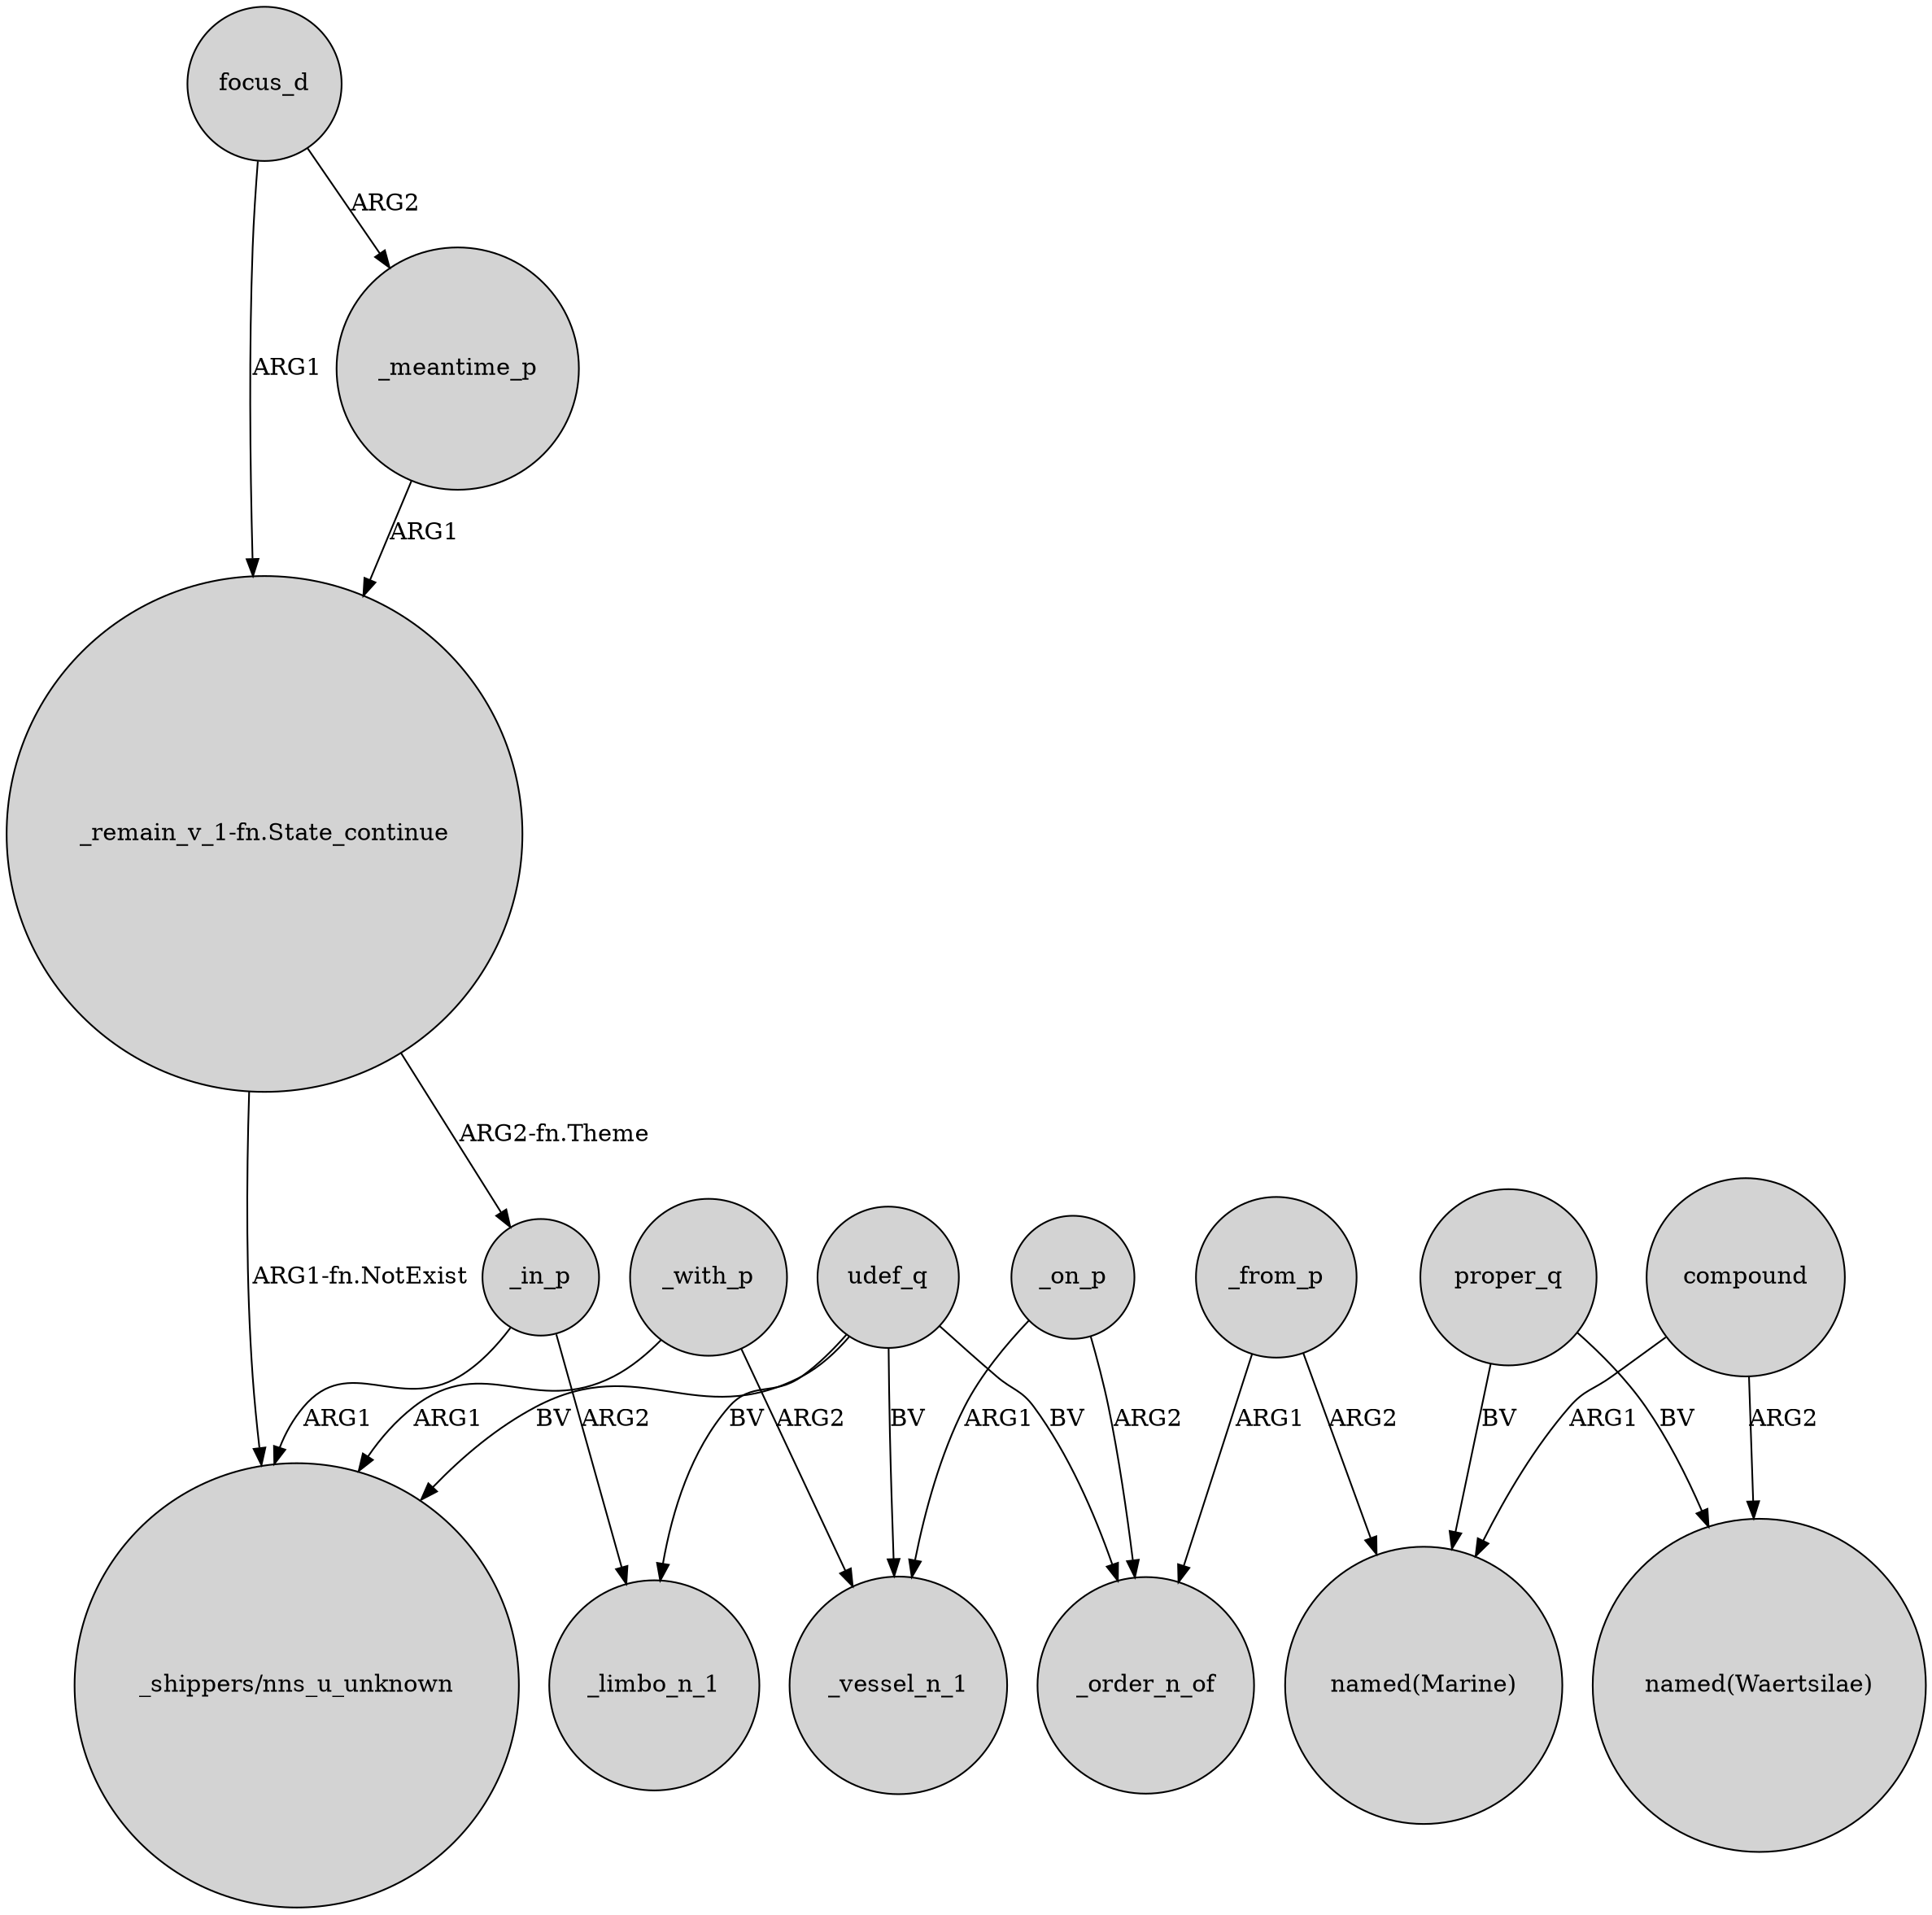 digraph {
	node [shape=circle style=filled]
	_on_p -> _vessel_n_1 [label=ARG1]
	"_remain_v_1-fn.State_continue" -> "_shippers/nns_u_unknown" [label="ARG1-fn.NotExist"]
	udef_q -> _order_n_of [label=BV]
	udef_q -> _limbo_n_1 [label=BV]
	_in_p -> _limbo_n_1 [label=ARG2]
	_in_p -> "_shippers/nns_u_unknown" [label=ARG1]
	_from_p -> "named(Marine)" [label=ARG2]
	proper_q -> "named(Marine)" [label=BV]
	compound -> "named(Waertsilae)" [label=ARG2]
	_on_p -> _order_n_of [label=ARG2]
	focus_d -> "_remain_v_1-fn.State_continue" [label=ARG1]
	proper_q -> "named(Waertsilae)" [label=BV]
	"_remain_v_1-fn.State_continue" -> _in_p [label="ARG2-fn.Theme"]
	udef_q -> "_shippers/nns_u_unknown" [label=BV]
	compound -> "named(Marine)" [label=ARG1]
	_with_p -> "_shippers/nns_u_unknown" [label=ARG1]
	_with_p -> _vessel_n_1 [label=ARG2]
	_from_p -> _order_n_of [label=ARG1]
	focus_d -> _meantime_p [label=ARG2]
	udef_q -> _vessel_n_1 [label=BV]
	_meantime_p -> "_remain_v_1-fn.State_continue" [label=ARG1]
}
